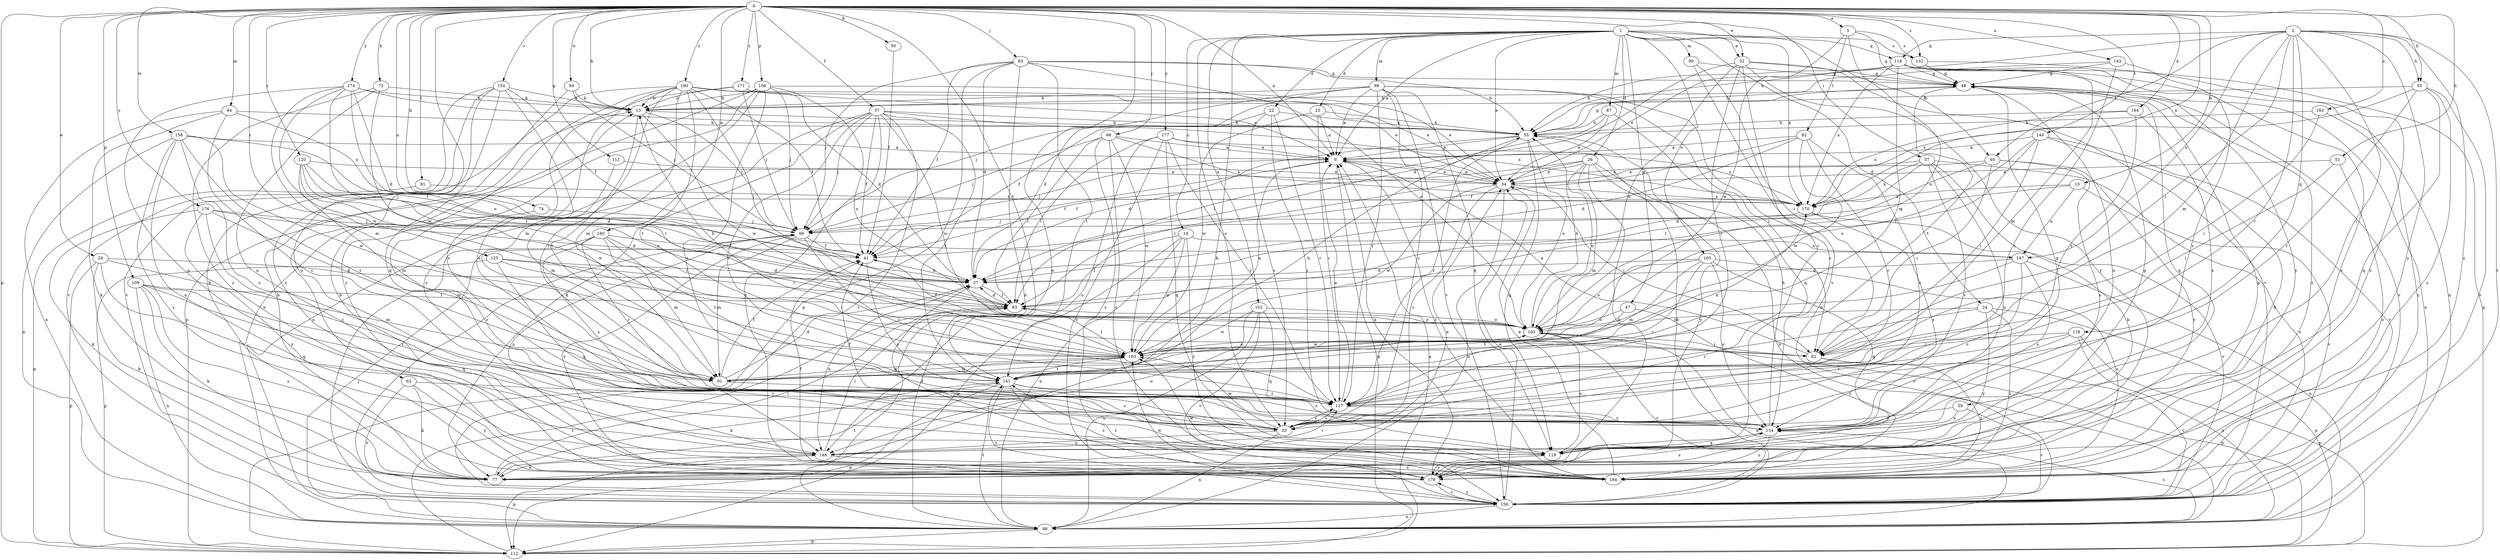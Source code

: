 strict digraph  {
0;
1;
2;
3;
6;
10;
13;
14;
20;
22;
24;
25;
26;
27;
28;
32;
34;
37;
40;
41;
47;
48;
50;
51;
53;
55;
57;
59;
62;
63;
65;
68;
69;
72;
74;
77;
81;
82;
83;
84;
87;
88;
90;
91;
94;
98;
102;
103;
105;
106;
109;
111;
112;
116;
118;
119;
120;
125;
127;
132;
134;
140;
141;
143;
147;
148;
154;
156;
158;
160;
163;
164;
170;
171;
174;
176;
177;
178;
180;
183;
184;
0 -> 3  [label=a];
0 -> 6  [label=a];
0 -> 10  [label=b];
0 -> 13  [label=b];
0 -> 28  [label=e];
0 -> 32  [label=e];
0 -> 37  [label=f];
0 -> 50  [label=h];
0 -> 51  [label=h];
0 -> 53  [label=h];
0 -> 57  [label=i];
0 -> 63  [label=j];
0 -> 65  [label=j];
0 -> 68  [label=j];
0 -> 72  [label=k];
0 -> 74  [label=k];
0 -> 81  [label=l];
0 -> 84  [label=m];
0 -> 94  [label=n];
0 -> 98  [label=n];
0 -> 106  [label=p];
0 -> 109  [label=p];
0 -> 111  [label=p];
0 -> 112  [label=p];
0 -> 120  [label=r];
0 -> 125  [label=r];
0 -> 132  [label=s];
0 -> 140  [label=t];
0 -> 141  [label=t];
0 -> 143  [label=u];
0 -> 147  [label=u];
0 -> 154  [label=v];
0 -> 158  [label=w];
0 -> 160  [label=w];
0 -> 164  [label=x];
0 -> 170  [label=x];
0 -> 171  [label=y];
0 -> 174  [label=y];
0 -> 176  [label=y];
0 -> 177  [label=y];
0 -> 180  [label=z];
0 -> 183  [label=z];
1 -> 6  [label=a];
1 -> 14  [label=c];
1 -> 20  [label=c];
1 -> 22  [label=d];
1 -> 24  [label=d];
1 -> 25  [label=d];
1 -> 26  [label=d];
1 -> 32  [label=e];
1 -> 34  [label=e];
1 -> 40  [label=f];
1 -> 47  [label=g];
1 -> 77  [label=k];
1 -> 87  [label=m];
1 -> 88  [label=m];
1 -> 90  [label=m];
1 -> 102  [label=o];
1 -> 103  [label=o];
1 -> 116  [label=q];
1 -> 132  [label=s];
1 -> 170  [label=x];
2 -> 40  [label=f];
2 -> 53  [label=h];
2 -> 55  [label=h];
2 -> 59  [label=i];
2 -> 62  [label=i];
2 -> 91  [label=m];
2 -> 116  [label=q];
2 -> 118  [label=q];
2 -> 127  [label=r];
2 -> 147  [label=u];
2 -> 156  [label=v];
2 -> 178  [label=y];
2 -> 184  [label=z];
3 -> 48  [label=g];
3 -> 82  [label=l];
3 -> 105  [label=o];
3 -> 132  [label=s];
3 -> 163  [label=w];
6 -> 34  [label=e];
6 -> 41  [label=f];
6 -> 69  [label=j];
6 -> 112  [label=p];
6 -> 184  [label=z];
10 -> 69  [label=j];
10 -> 147  [label=u];
10 -> 156  [label=v];
10 -> 170  [label=x];
13 -> 55  [label=h];
13 -> 69  [label=j];
13 -> 141  [label=t];
13 -> 163  [label=w];
14 -> 83  [label=l];
14 -> 98  [label=n];
14 -> 112  [label=p];
14 -> 147  [label=u];
14 -> 163  [label=w];
14 -> 184  [label=z];
20 -> 41  [label=f];
20 -> 98  [label=n];
20 -> 127  [label=r];
20 -> 148  [label=u];
20 -> 163  [label=w];
22 -> 20  [label=c];
22 -> 41  [label=f];
22 -> 55  [label=h];
22 -> 127  [label=r];
22 -> 134  [label=s];
24 -> 105  [label=o];
24 -> 112  [label=p];
24 -> 127  [label=r];
24 -> 178  [label=y];
24 -> 184  [label=z];
25 -> 6  [label=a];
25 -> 55  [label=h];
25 -> 127  [label=r];
25 -> 163  [label=w];
26 -> 34  [label=e];
26 -> 41  [label=f];
26 -> 77  [label=k];
26 -> 83  [label=l];
26 -> 91  [label=m];
26 -> 98  [label=n];
26 -> 105  [label=o];
26 -> 178  [label=y];
27 -> 83  [label=l];
27 -> 148  [label=u];
28 -> 27  [label=d];
28 -> 77  [label=k];
28 -> 91  [label=m];
28 -> 112  [label=p];
28 -> 119  [label=q];
32 -> 20  [label=c];
32 -> 27  [label=d];
32 -> 48  [label=g];
32 -> 105  [label=o];
32 -> 127  [label=r];
32 -> 156  [label=v];
32 -> 178  [label=y];
34 -> 6  [label=a];
34 -> 20  [label=c];
34 -> 62  [label=i];
34 -> 98  [label=n];
34 -> 163  [label=w];
34 -> 170  [label=x];
37 -> 41  [label=f];
37 -> 55  [label=h];
37 -> 69  [label=j];
37 -> 77  [label=k];
37 -> 98  [label=n];
37 -> 127  [label=r];
37 -> 141  [label=t];
37 -> 156  [label=v];
37 -> 163  [label=w];
37 -> 170  [label=x];
37 -> 178  [label=y];
40 -> 34  [label=e];
40 -> 62  [label=i];
40 -> 83  [label=l];
40 -> 134  [label=s];
40 -> 178  [label=y];
41 -> 27  [label=d];
41 -> 134  [label=s];
47 -> 105  [label=o];
47 -> 141  [label=t];
47 -> 184  [label=z];
48 -> 13  [label=b];
48 -> 98  [label=n];
48 -> 119  [label=q];
48 -> 141  [label=t];
48 -> 148  [label=u];
48 -> 156  [label=v];
48 -> 184  [label=z];
50 -> 41  [label=f];
51 -> 34  [label=e];
51 -> 62  [label=i];
51 -> 184  [label=z];
53 -> 13  [label=b];
53 -> 119  [label=q];
53 -> 127  [label=r];
53 -> 156  [label=v];
53 -> 170  [label=x];
53 -> 184  [label=z];
55 -> 6  [label=a];
55 -> 27  [label=d];
55 -> 48  [label=g];
55 -> 105  [label=o];
55 -> 119  [label=q];
55 -> 127  [label=r];
57 -> 27  [label=d];
57 -> 34  [label=e];
57 -> 77  [label=k];
57 -> 134  [label=s];
57 -> 148  [label=u];
57 -> 156  [label=v];
57 -> 170  [label=x];
59 -> 20  [label=c];
59 -> 134  [label=s];
59 -> 156  [label=v];
62 -> 6  [label=a];
62 -> 156  [label=v];
62 -> 184  [label=z];
63 -> 77  [label=k];
63 -> 127  [label=r];
63 -> 156  [label=v];
63 -> 178  [label=y];
65 -> 27  [label=d];
65 -> 41  [label=f];
65 -> 48  [label=g];
65 -> 55  [label=h];
65 -> 69  [label=j];
65 -> 98  [label=n];
65 -> 105  [label=o];
65 -> 112  [label=p];
65 -> 141  [label=t];
68 -> 6  [label=a];
68 -> 69  [label=j];
68 -> 83  [label=l];
68 -> 163  [label=w];
68 -> 170  [label=x];
68 -> 178  [label=y];
68 -> 184  [label=z];
69 -> 41  [label=f];
69 -> 91  [label=m];
69 -> 127  [label=r];
69 -> 148  [label=u];
69 -> 178  [label=y];
72 -> 13  [label=b];
72 -> 148  [label=u];
72 -> 163  [label=w];
72 -> 184  [label=z];
74 -> 20  [label=c];
74 -> 69  [label=j];
77 -> 13  [label=b];
77 -> 34  [label=e];
77 -> 48  [label=g];
77 -> 83  [label=l];
77 -> 141  [label=t];
81 -> 112  [label=p];
81 -> 170  [label=x];
82 -> 6  [label=a];
82 -> 20  [label=c];
82 -> 27  [label=d];
82 -> 41  [label=f];
82 -> 127  [label=r];
82 -> 163  [label=w];
83 -> 27  [label=d];
83 -> 105  [label=o];
84 -> 20  [label=c];
84 -> 55  [label=h];
84 -> 77  [label=k];
84 -> 98  [label=n];
84 -> 170  [label=x];
87 -> 34  [label=e];
87 -> 55  [label=h];
87 -> 83  [label=l];
87 -> 119  [label=q];
88 -> 6  [label=a];
88 -> 13  [label=b];
88 -> 20  [label=c];
88 -> 27  [label=d];
88 -> 62  [label=i];
88 -> 69  [label=j];
88 -> 119  [label=q];
88 -> 127  [label=r];
88 -> 134  [label=s];
88 -> 156  [label=v];
90 -> 48  [label=g];
90 -> 62  [label=i];
90 -> 156  [label=v];
91 -> 20  [label=c];
91 -> 27  [label=d];
91 -> 41  [label=f];
91 -> 163  [label=w];
94 -> 13  [label=b];
94 -> 69  [label=j];
94 -> 184  [label=z];
98 -> 69  [label=j];
98 -> 112  [label=p];
98 -> 134  [label=s];
98 -> 141  [label=t];
102 -> 98  [label=n];
102 -> 105  [label=o];
102 -> 119  [label=q];
102 -> 148  [label=u];
102 -> 156  [label=v];
102 -> 163  [label=w];
103 -> 27  [label=d];
103 -> 91  [label=m];
103 -> 105  [label=o];
103 -> 119  [label=q];
103 -> 127  [label=r];
103 -> 134  [label=s];
103 -> 184  [label=z];
105 -> 41  [label=f];
105 -> 55  [label=h];
105 -> 62  [label=i];
105 -> 98  [label=n];
105 -> 112  [label=p];
105 -> 156  [label=v];
105 -> 163  [label=w];
106 -> 13  [label=b];
106 -> 34  [label=e];
106 -> 69  [label=j];
106 -> 98  [label=n];
106 -> 105  [label=o];
106 -> 112  [label=p];
106 -> 134  [label=s];
106 -> 178  [label=y];
109 -> 77  [label=k];
109 -> 83  [label=l];
109 -> 98  [label=n];
109 -> 119  [label=q];
109 -> 127  [label=r];
109 -> 178  [label=y];
111 -> 34  [label=e];
111 -> 91  [label=m];
112 -> 6  [label=a];
112 -> 83  [label=l];
116 -> 34  [label=e];
116 -> 48  [label=g];
116 -> 55  [label=h];
116 -> 91  [label=m];
116 -> 98  [label=n];
116 -> 112  [label=p];
116 -> 163  [label=w];
116 -> 170  [label=x];
116 -> 178  [label=y];
116 -> 184  [label=z];
118 -> 20  [label=c];
118 -> 62  [label=i];
118 -> 98  [label=n];
118 -> 112  [label=p];
118 -> 127  [label=r];
119 -> 48  [label=g];
119 -> 105  [label=o];
119 -> 178  [label=y];
120 -> 27  [label=d];
120 -> 34  [label=e];
120 -> 83  [label=l];
120 -> 91  [label=m];
120 -> 105  [label=o];
120 -> 163  [label=w];
125 -> 27  [label=d];
125 -> 62  [label=i];
125 -> 83  [label=l];
125 -> 112  [label=p];
125 -> 119  [label=q];
127 -> 6  [label=a];
127 -> 20  [label=c];
127 -> 134  [label=s];
132 -> 48  [label=g];
132 -> 184  [label=z];
134 -> 48  [label=g];
134 -> 55  [label=h];
134 -> 119  [label=q];
134 -> 184  [label=z];
140 -> 6  [label=a];
140 -> 62  [label=i];
140 -> 77  [label=k];
140 -> 83  [label=l];
140 -> 105  [label=o];
140 -> 156  [label=v];
141 -> 55  [label=h];
141 -> 77  [label=k];
141 -> 112  [label=p];
141 -> 127  [label=r];
141 -> 134  [label=s];
141 -> 156  [label=v];
141 -> 170  [label=x];
141 -> 184  [label=z];
143 -> 20  [label=c];
143 -> 48  [label=g];
143 -> 55  [label=h];
143 -> 134  [label=s];
147 -> 20  [label=c];
147 -> 27  [label=d];
147 -> 98  [label=n];
147 -> 134  [label=s];
147 -> 163  [label=w];
148 -> 77  [label=k];
148 -> 83  [label=l];
148 -> 112  [label=p];
148 -> 127  [label=r];
148 -> 184  [label=z];
154 -> 13  [label=b];
154 -> 41  [label=f];
154 -> 77  [label=k];
154 -> 91  [label=m];
154 -> 119  [label=q];
154 -> 148  [label=u];
154 -> 156  [label=v];
156 -> 34  [label=e];
156 -> 55  [label=h];
156 -> 69  [label=j];
156 -> 98  [label=n];
156 -> 163  [label=w];
156 -> 178  [label=y];
158 -> 6  [label=a];
158 -> 20  [label=c];
158 -> 41  [label=f];
158 -> 98  [label=n];
158 -> 127  [label=r];
158 -> 148  [label=u];
158 -> 163  [label=w];
158 -> 184  [label=z];
160 -> 41  [label=f];
160 -> 83  [label=l];
160 -> 91  [label=m];
160 -> 127  [label=r];
160 -> 134  [label=s];
160 -> 141  [label=t];
160 -> 156  [label=v];
163 -> 6  [label=a];
163 -> 13  [label=b];
163 -> 83  [label=l];
163 -> 91  [label=m];
163 -> 105  [label=o];
163 -> 141  [label=t];
164 -> 55  [label=h];
164 -> 134  [label=s];
164 -> 141  [label=t];
164 -> 170  [label=x];
170 -> 69  [label=j];
170 -> 134  [label=s];
170 -> 156  [label=v];
171 -> 6  [label=a];
171 -> 13  [label=b];
171 -> 20  [label=c];
171 -> 34  [label=e];
171 -> 69  [label=j];
174 -> 13  [label=b];
174 -> 27  [label=d];
174 -> 55  [label=h];
174 -> 62  [label=i];
174 -> 91  [label=m];
174 -> 105  [label=o];
174 -> 148  [label=u];
174 -> 163  [label=w];
176 -> 20  [label=c];
176 -> 27  [label=d];
176 -> 69  [label=j];
176 -> 77  [label=k];
176 -> 91  [label=m];
176 -> 178  [label=y];
177 -> 6  [label=a];
177 -> 83  [label=l];
177 -> 119  [label=q];
177 -> 127  [label=r];
177 -> 148  [label=u];
177 -> 156  [label=v];
177 -> 170  [label=x];
178 -> 6  [label=a];
178 -> 27  [label=d];
178 -> 134  [label=s];
178 -> 156  [label=v];
180 -> 13  [label=b];
180 -> 27  [label=d];
180 -> 34  [label=e];
180 -> 41  [label=f];
180 -> 83  [label=l];
180 -> 91  [label=m];
180 -> 127  [label=r];
180 -> 134  [label=s];
180 -> 141  [label=t];
180 -> 156  [label=v];
180 -> 178  [label=y];
183 -> 55  [label=h];
183 -> 62  [label=i];
183 -> 184  [label=z];
184 -> 13  [label=b];
184 -> 34  [label=e];
184 -> 41  [label=f];
184 -> 141  [label=t];
184 -> 163  [label=w];
}
